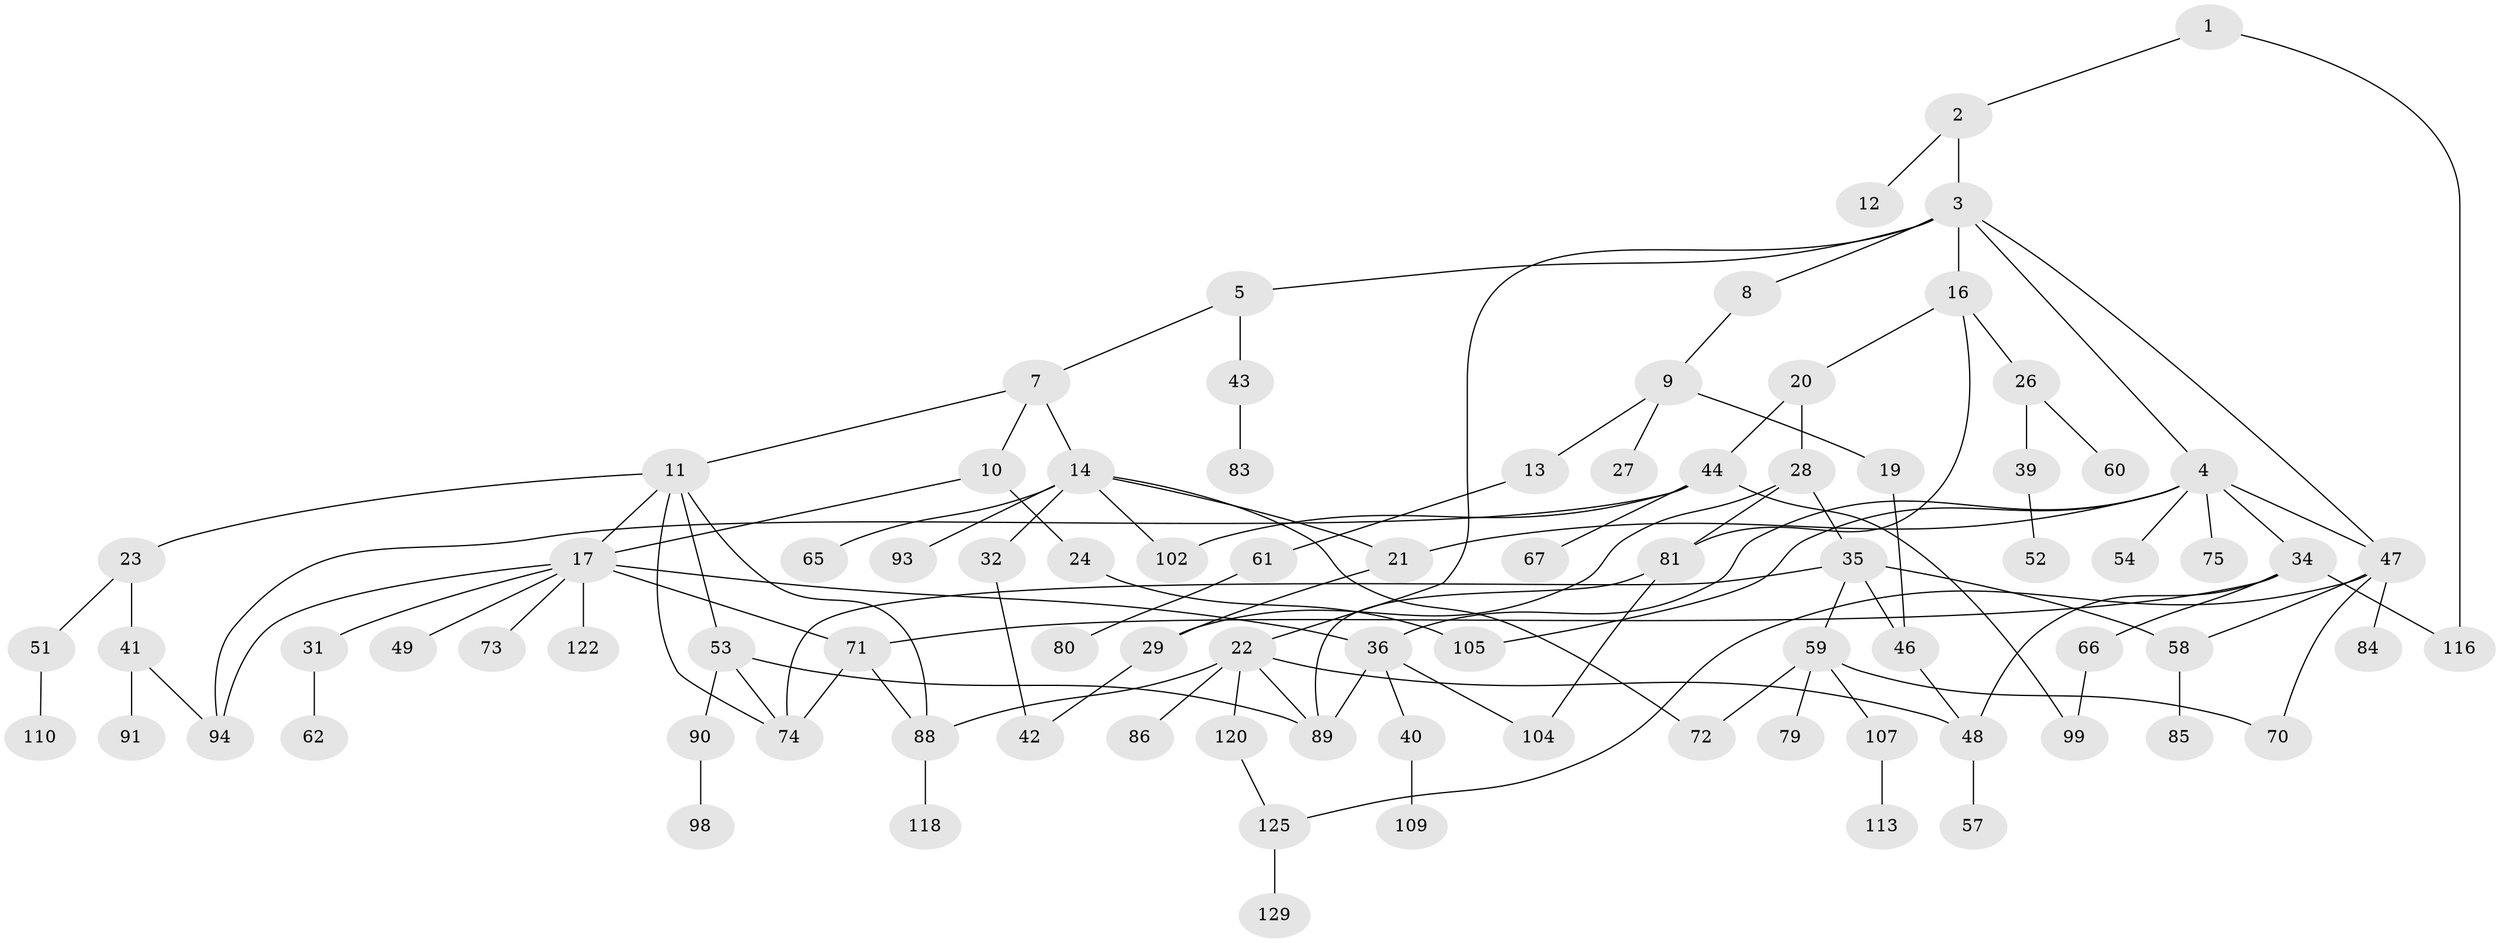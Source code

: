 // original degree distribution, {3: 0.2230769230769231, 4: 0.11538461538461539, 7: 0.015384615384615385, 8: 0.007692307692307693, 2: 0.23846153846153847, 5: 0.038461538461538464, 6: 0.023076923076923078, 1: 0.3384615384615385}
// Generated by graph-tools (version 1.1) at 2025/41/03/06/25 10:41:30]
// undirected, 87 vertices, 116 edges
graph export_dot {
graph [start="1"]
  node [color=gray90,style=filled];
  1 [super="+45"];
  2 [super="+108"];
  3;
  4 [super="+55"];
  5 [super="+6"];
  7 [super="+25"];
  8 [super="+119"];
  9 [super="+95"];
  10 [super="+33"];
  11 [super="+87"];
  12;
  13;
  14 [super="+15"];
  16 [super="+18"];
  17 [super="+50"];
  19 [super="+68"];
  20;
  21;
  22 [super="+56"];
  23;
  24 [super="+69"];
  26 [super="+97"];
  27;
  28;
  29 [super="+30"];
  31;
  32;
  34 [super="+101"];
  35 [super="+37"];
  36 [super="+38"];
  39 [super="+121"];
  40 [super="+103"];
  41 [super="+64"];
  42;
  43 [super="+77"];
  44 [super="+76"];
  46;
  47 [super="+78"];
  48 [super="+63"];
  49;
  51 [super="+111"];
  52;
  53;
  54;
  57 [super="+127"];
  58;
  59 [super="+123"];
  60;
  61 [super="+92"];
  62;
  65;
  66 [super="+117"];
  67;
  70;
  71 [super="+82"];
  72 [super="+106"];
  73;
  74 [super="+96"];
  75;
  79;
  80;
  81 [super="+115"];
  83;
  84;
  85;
  86;
  88 [super="+130"];
  89 [super="+100"];
  90 [super="+124"];
  91;
  93 [super="+112"];
  94 [super="+114"];
  98;
  99;
  102;
  104;
  105;
  107 [super="+126"];
  109;
  110;
  113;
  116;
  118;
  120;
  122;
  125 [super="+128"];
  129;
  1 -- 2;
  1 -- 116;
  2 -- 3;
  2 -- 12;
  3 -- 4;
  3 -- 5;
  3 -- 8;
  3 -- 16;
  3 -- 22;
  3 -- 47;
  4 -- 21;
  4 -- 34;
  4 -- 36;
  4 -- 47;
  4 -- 54;
  4 -- 105;
  4 -- 75;
  5 -- 43;
  5 -- 7;
  7 -- 10;
  7 -- 11;
  7 -- 14;
  8 -- 9;
  9 -- 13;
  9 -- 19;
  9 -- 27;
  10 -- 24;
  10 -- 17;
  11 -- 17;
  11 -- 23;
  11 -- 53;
  11 -- 88;
  11 -- 74;
  13 -- 61;
  14 -- 32;
  14 -- 65;
  14 -- 93;
  14 -- 102;
  14 -- 21;
  14 -- 72;
  16 -- 20;
  16 -- 81;
  16 -- 26;
  17 -- 31;
  17 -- 49;
  17 -- 94;
  17 -- 122;
  17 -- 73;
  17 -- 71;
  17 -- 36;
  19 -- 46;
  20 -- 28;
  20 -- 44;
  21 -- 29;
  22 -- 120;
  22 -- 89;
  22 -- 86;
  22 -- 88;
  22 -- 48;
  23 -- 41;
  23 -- 51;
  24 -- 105;
  26 -- 39;
  26 -- 60;
  28 -- 35;
  28 -- 29;
  28 -- 81;
  29 -- 42;
  31 -- 62;
  32 -- 42;
  34 -- 48;
  34 -- 66;
  34 -- 116;
  34 -- 71;
  35 -- 58;
  35 -- 59;
  35 -- 46;
  35 -- 74;
  36 -- 40;
  36 -- 89;
  36 -- 104;
  39 -- 52;
  40 -- 109;
  41 -- 91;
  41 -- 94;
  43 -- 83;
  44 -- 67;
  44 -- 99;
  44 -- 102;
  44 -- 94;
  46 -- 48;
  47 -- 58;
  47 -- 125;
  47 -- 70;
  47 -- 84;
  48 -- 57;
  51 -- 110;
  53 -- 90;
  53 -- 74;
  53 -- 89;
  58 -- 85;
  59 -- 70;
  59 -- 72;
  59 -- 79;
  59 -- 107;
  61 -- 80;
  66 -- 99;
  71 -- 74;
  71 -- 88;
  81 -- 104;
  81 -- 89;
  88 -- 118;
  90 -- 98;
  107 -- 113;
  120 -- 125;
  125 -- 129;
}
